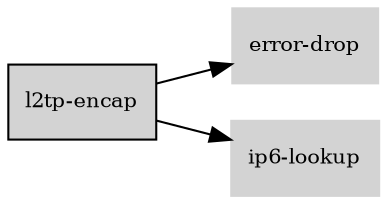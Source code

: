 digraph "l2tp_encap_subgraph" {
  rankdir=LR;
  node [shape=box, style=filled, fontsize=10, color=lightgray, fontcolor=black, fillcolor=lightgray];
  "l2tp-encap" [color=black, fontcolor=black, fillcolor=lightgray];
  edge [fontsize=8];
  "l2tp-encap" -> "error-drop";
  "l2tp-encap" -> "ip6-lookup";
}
